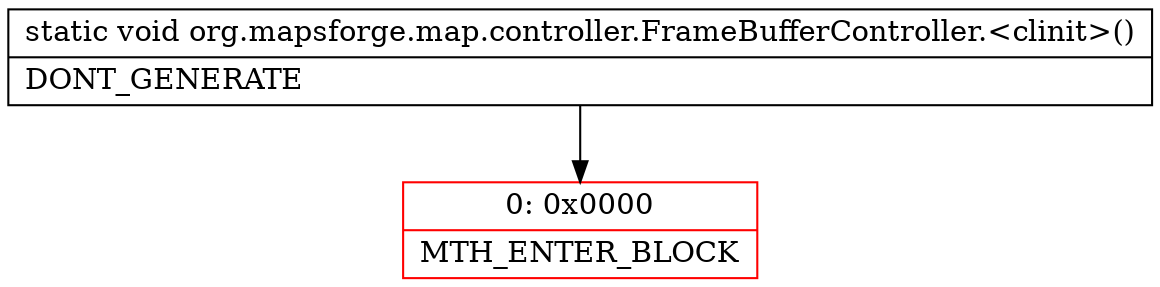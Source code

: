 digraph "CFG fororg.mapsforge.map.controller.FrameBufferController.\<clinit\>()V" {
subgraph cluster_Region_1773307402 {
label = "R(0)";
node [shape=record,color=blue];
}
Node_0 [shape=record,color=red,label="{0\:\ 0x0000|MTH_ENTER_BLOCK\l}"];
MethodNode[shape=record,label="{static void org.mapsforge.map.controller.FrameBufferController.\<clinit\>()  | DONT_GENERATE\l}"];
MethodNode -> Node_0;
}

